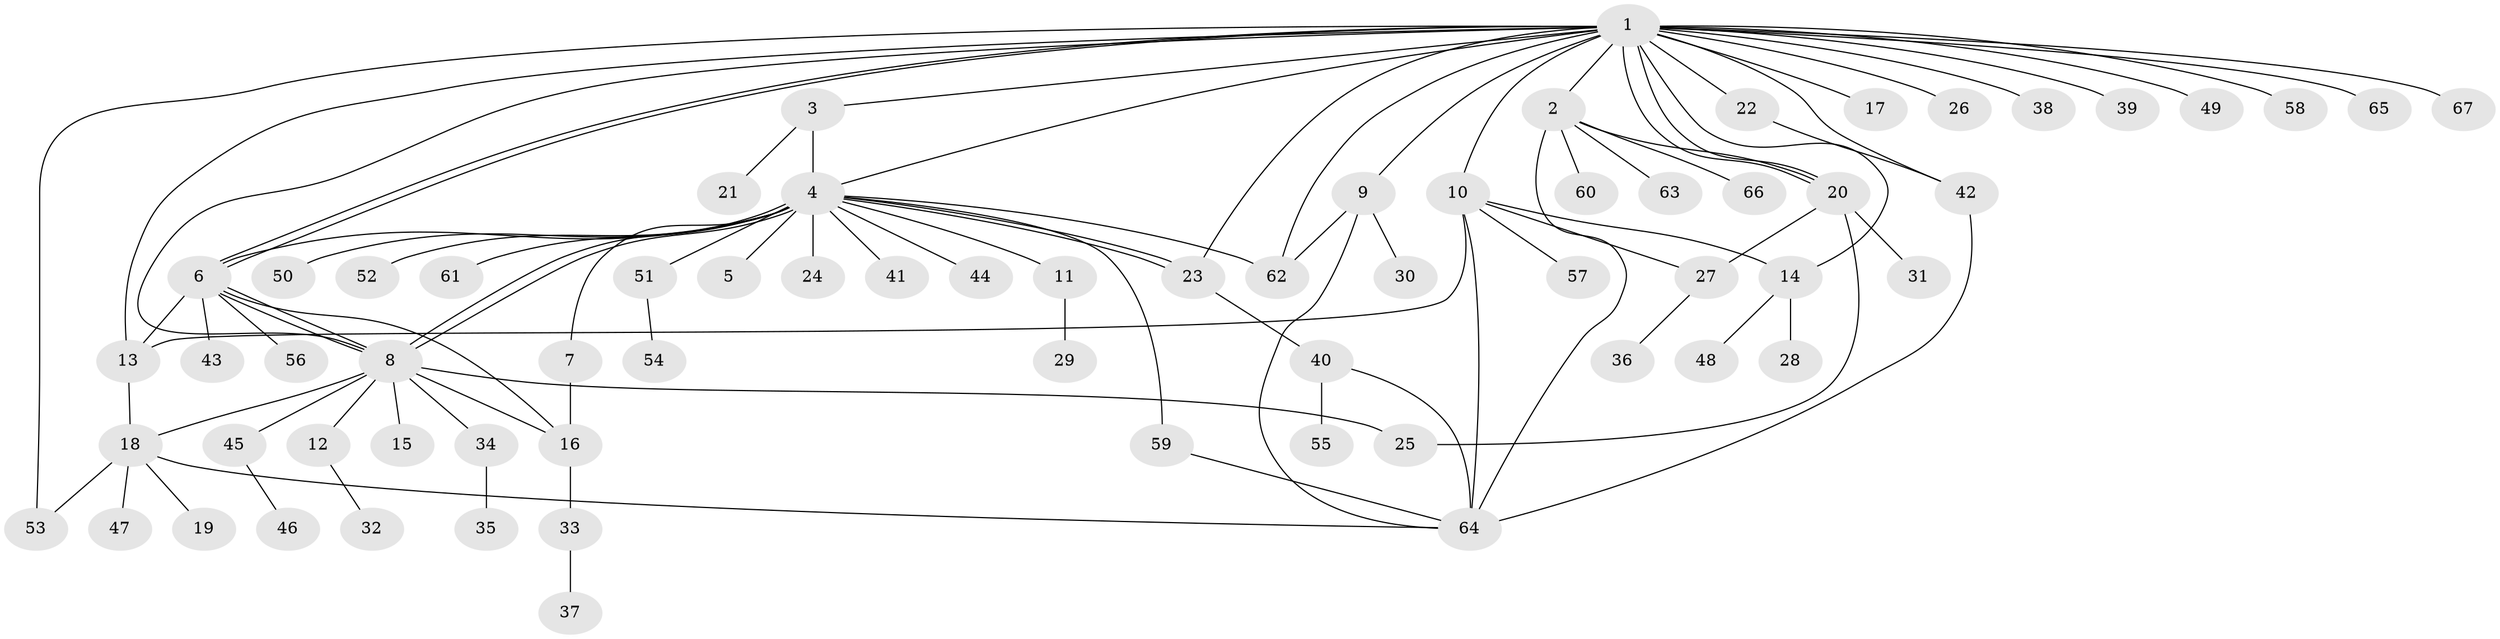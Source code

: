 // coarse degree distribution, {21: 0.02127659574468085, 5: 0.06382978723404255, 2: 0.1276595744680851, 16: 0.02127659574468085, 9: 0.02127659574468085, 1: 0.574468085106383, 8: 0.0425531914893617, 3: 0.0851063829787234, 4: 0.0425531914893617}
// Generated by graph-tools (version 1.1) at 2025/50/03/04/25 22:50:04]
// undirected, 67 vertices, 95 edges
graph export_dot {
  node [color=gray90,style=filled];
  1;
  2;
  3;
  4;
  5;
  6;
  7;
  8;
  9;
  10;
  11;
  12;
  13;
  14;
  15;
  16;
  17;
  18;
  19;
  20;
  21;
  22;
  23;
  24;
  25;
  26;
  27;
  28;
  29;
  30;
  31;
  32;
  33;
  34;
  35;
  36;
  37;
  38;
  39;
  40;
  41;
  42;
  43;
  44;
  45;
  46;
  47;
  48;
  49;
  50;
  51;
  52;
  53;
  54;
  55;
  56;
  57;
  58;
  59;
  60;
  61;
  62;
  63;
  64;
  65;
  66;
  67;
  1 -- 2;
  1 -- 3;
  1 -- 4;
  1 -- 6;
  1 -- 6;
  1 -- 8;
  1 -- 9;
  1 -- 10;
  1 -- 13;
  1 -- 14;
  1 -- 17;
  1 -- 20;
  1 -- 20;
  1 -- 22;
  1 -- 23;
  1 -- 26;
  1 -- 38;
  1 -- 39;
  1 -- 42;
  1 -- 49;
  1 -- 53;
  1 -- 58;
  1 -- 62;
  1 -- 65;
  1 -- 67;
  2 -- 20;
  2 -- 60;
  2 -- 63;
  2 -- 64;
  2 -- 66;
  3 -- 4;
  3 -- 21;
  4 -- 5;
  4 -- 6;
  4 -- 7;
  4 -- 8;
  4 -- 8;
  4 -- 11;
  4 -- 23;
  4 -- 23;
  4 -- 24;
  4 -- 41;
  4 -- 44;
  4 -- 50;
  4 -- 51;
  4 -- 52;
  4 -- 59;
  4 -- 61;
  4 -- 62;
  6 -- 8;
  6 -- 8;
  6 -- 13;
  6 -- 16;
  6 -- 43;
  6 -- 56;
  7 -- 16;
  8 -- 12;
  8 -- 15;
  8 -- 16;
  8 -- 18;
  8 -- 25;
  8 -- 34;
  8 -- 45;
  9 -- 30;
  9 -- 62;
  9 -- 64;
  10 -- 13;
  10 -- 14;
  10 -- 27;
  10 -- 57;
  10 -- 64;
  11 -- 29;
  12 -- 32;
  13 -- 18;
  14 -- 28;
  14 -- 48;
  16 -- 33;
  18 -- 19;
  18 -- 47;
  18 -- 53;
  18 -- 64;
  20 -- 25;
  20 -- 27;
  20 -- 31;
  22 -- 42;
  23 -- 40;
  27 -- 36;
  33 -- 37;
  34 -- 35;
  40 -- 55;
  40 -- 64;
  42 -- 64;
  45 -- 46;
  51 -- 54;
  59 -- 64;
}
